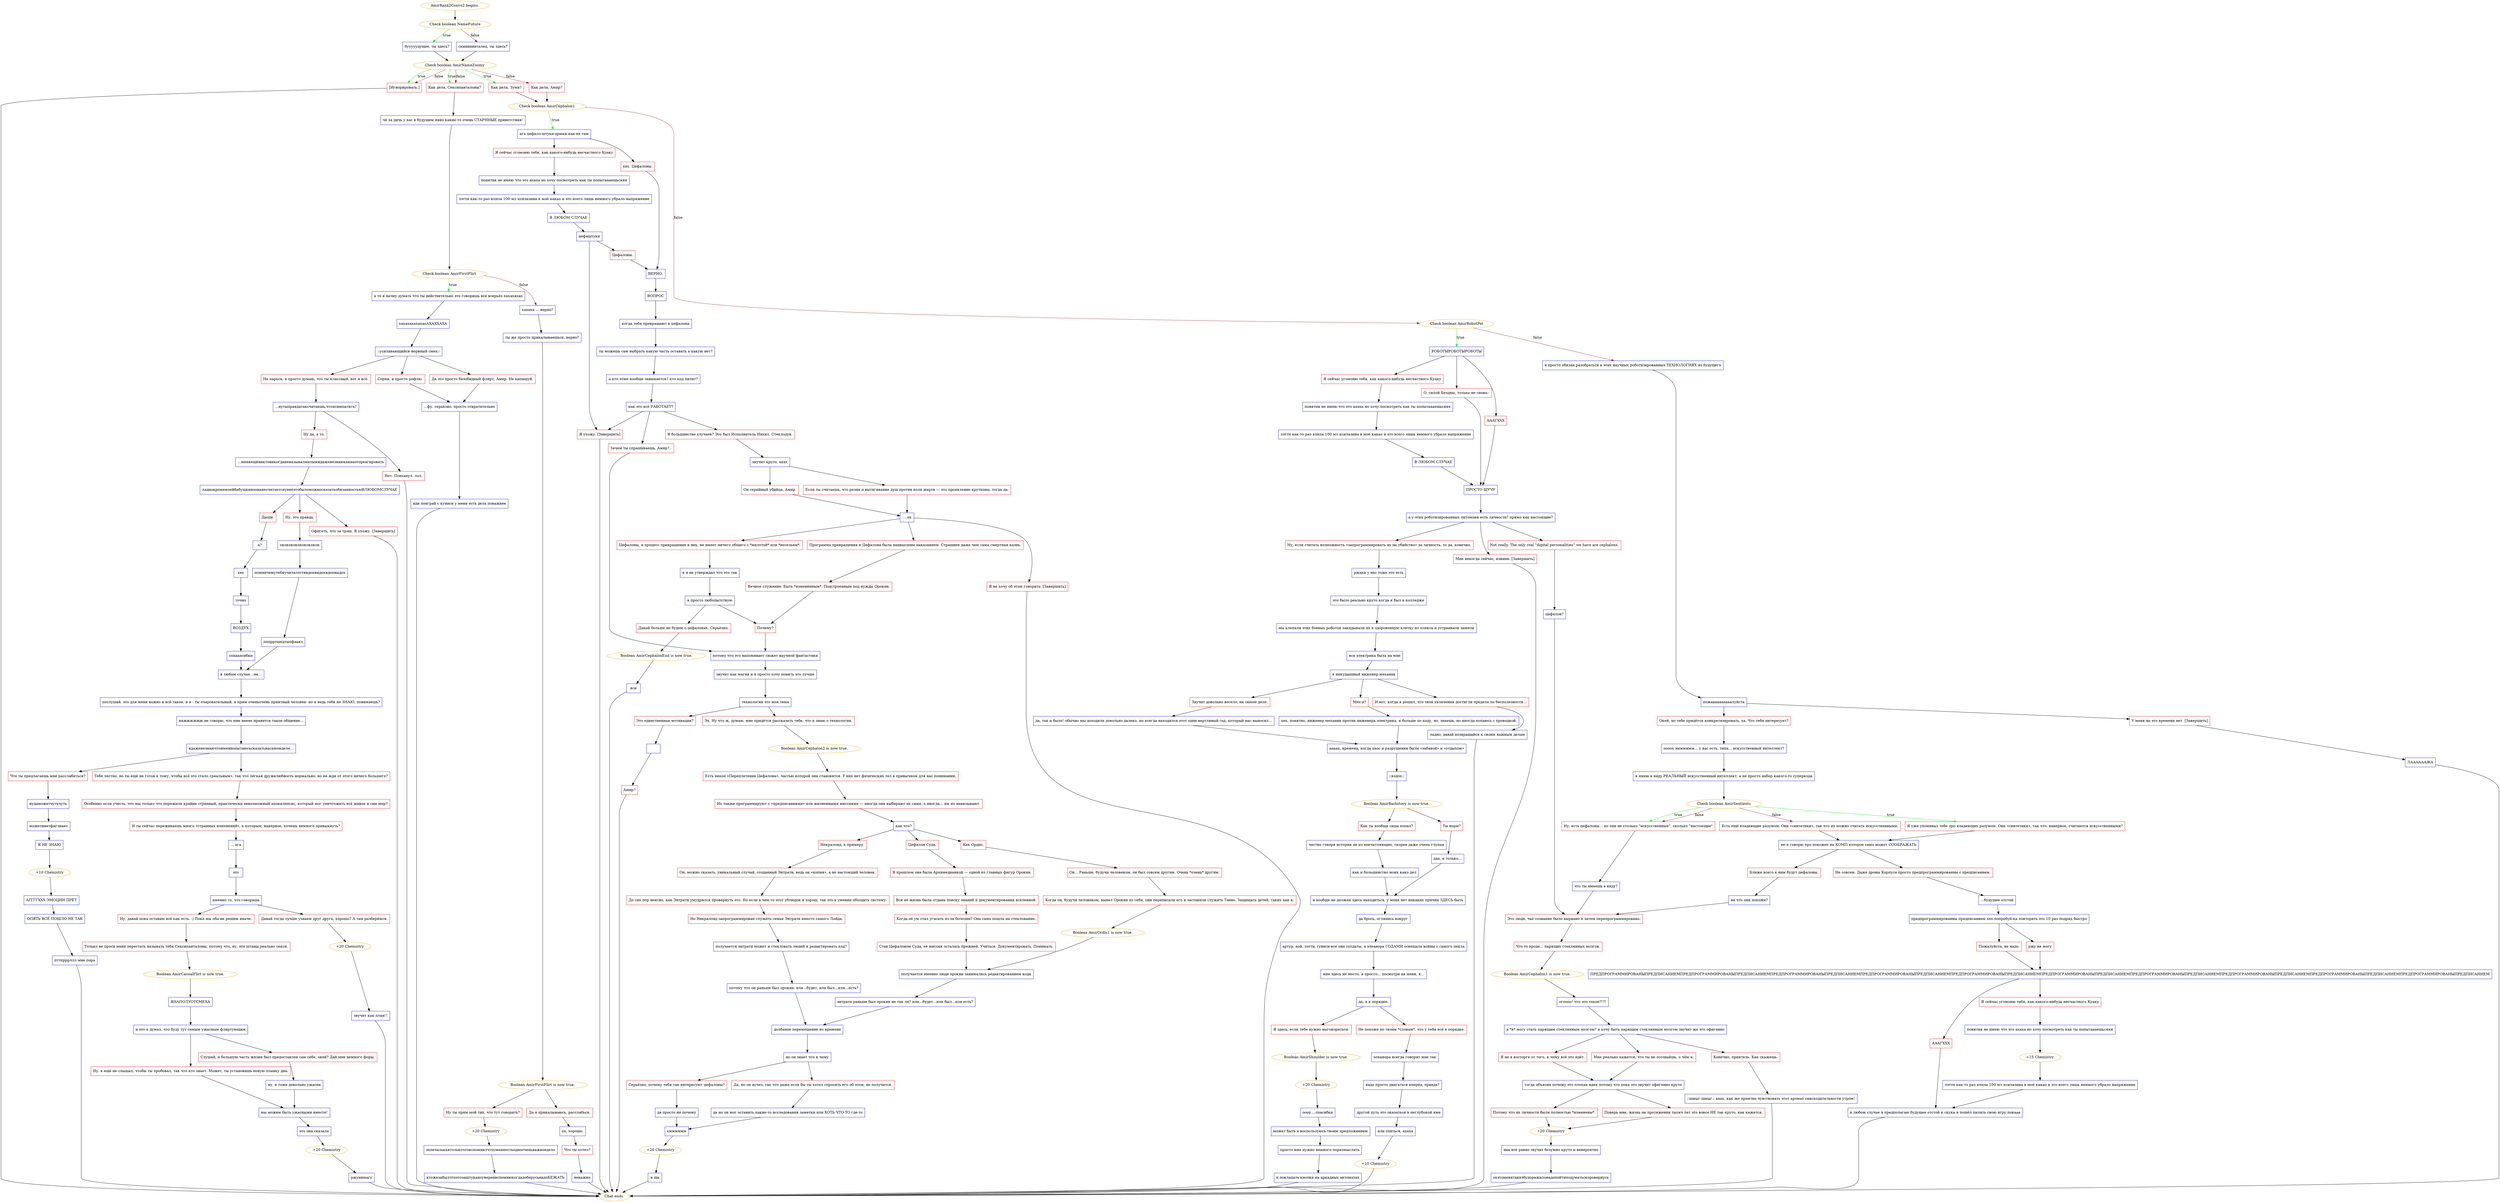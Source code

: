 digraph {
	"AmirRank2Convo2 begins." [color=orange];
		"AmirRank2Convo2 begins." -> j1555648941;
	j1555648941 [label="Check boolean NameFuture",color=orange];
		j1555648941 -> j2201507785 [label=true,color=green];
		j1555648941 -> j1050592772 [label=false,color=brown];
	j2201507785 [label="бууууудущее, ты здесь?",shape=box,color=blue];
		j2201507785 -> j3096240527;
	j1050592772 [label="cкииииииталец, ты здесь?",shape=box,color=blue];
		j1050592772 -> j3096240527;
	j3096240527 [label="Check boolean AmirNameZoomy",color=orange];
		j3096240527 -> j2869381411 [label=true,color=green];
		j3096240527 -> j3108872518 [label=true,color=green];
		j3096240527 -> j3953004255 [label=true,color=green];
		j3096240527 -> j2869381411 [label=false,color=brown];
		j3096240527 -> j3108872518 [label=false,color=brown];
		j3096240527 -> j1330544107 [label=false,color=brown];
	j2869381411 [label="[Игнорировать.]",shape=box,color=red];
		j2869381411 -> "Chat ends.";
	j3108872518 [label="Как дела, Сексипанталоны?",shape=box,color=red];
		j3108872518 -> j437186796;
	j3953004255 [label="Как дела, Зуми?",shape=box,color=red];
		j3953004255 -> j87647369;
	j1330544107 [label="Как дела, Амир?",shape=box,color=red];
		j1330544107 -> j87647369;
	"Chat ends." [color=orange];
	j437186796 [label="чё за дичь у вас в будущем явно какие-то очень СТАРННЫЕ приветствия!",shape=box,color=blue];
		j437186796 -> j1575820688;
	j87647369 [label="Check boolean AmirCephalon1",color=orange];
		j87647369 -> j2088446487 [label=true,color=green];
		j87647369 -> j1377197533 [label=false,color=brown];
	j1575820688 [label="Check boolean AmirFirstFlirt",color=orange];
		j1575820688 -> j2154076729 [label=true,color=green];
		j1575820688 -> j3207428870 [label=false,color=brown];
	j2088446487 [label="ага цефало-штуки-дрюки-как-их-там",shape=box,color=blue];
		j2088446487 -> j4182075339;
		j2088446487 -> j953700945;
	j1377197533 [label="Check boolean AmirRobotPet",color=orange];
		j1377197533 -> j729797903 [label=true,color=green];
		j1377197533 -> j2717578815 [label=false,color=brown];
	j2154076729 [label="а то я начну думать что ты действительно это говоришь всё всерьёз хахахахах",shape=box,color=blue];
		j2154076729 -> j1112060153;
	j3207428870 [label="хахаха ... верно?",shape=box,color=blue];
		j3207428870 -> j2912881164;
	j4182075339 [label="хех. Цефалоны.",shape=box,color=red];
		j4182075339 -> j2906259592;
	j953700945 [label="Я сейчас угомоню тебя, как какого-нибудь несчастного Куаку",shape=box,color=red];
		j953700945 -> j980284589;
	j729797903 [label="РОБОТЫРОБОТЫРОБОТЫ",shape=box,color=blue];
		j729797903 -> j1333938039;
		j729797903 -> j3584325728;
		j729797903 -> j1486306092;
	j2717578815 [label="я просто обязан разобраться в этих научных роботизированных ТЕХНОЛОГИЯХ из будущего",shape=box,color=blue];
		j2717578815 -> j927405510;
	j1112060153 [label="хахахахахахахАХАХХАХА",shape=box,color=blue];
		j1112060153 -> j3673338098;
	j2912881164 [label="ты же просто прикалываешься, верно?",shape=box,color=blue];
		j2912881164 -> j1496595557;
	j2906259592 [label="ВЕРНО.",shape=box,color=blue];
		j2906259592 -> j479863359;
	j980284589 [label="понятия не имею что это ахаха но хочу посмотреть как ты попытаааешьсяяя",shape=box,color=blue];
		j980284589 -> j3868038171;
	j1333938039 [label="О, силой Бездны, только не снова--",shape=box,color=red];
		j1333938039 -> j2288316092;
	j3584325728 [label="АААГХХХ",shape=box,color=red];
		j3584325728 -> j2288316092;
	j1486306092 [label="Я сейчас угомоню тебя, как какого-нибудь несчастного Куаку",shape=box,color=red];
		j1486306092 -> j1853861688;
	j927405510 [label="пожаааааааааалуйста",shape=box,color=blue];
		j927405510 -> j3227166558;
		j927405510 -> j3291972743;
	j3673338098 [label="::усиливающийся нервный смех::",shape=box,color=blue];
		j3673338098 -> j4010826050;
		j3673338098 -> j1085140515;
		j3673338098 -> j1988775130;
	j1496595557 [label="Boolean AmirFirstFlirt is now true.",color=orange];
		j1496595557 -> j2041808160;
		j1496595557 -> j4215003388;
	j479863359 [label="ВОПРОС",shape=box,color=blue];
		j479863359 -> j2177781596;
	j3868038171 [label="лэтти как-то раз влила 100 мл ксилазина в моё какао и это всего лишь немного убрало напряжение",shape=box,color=blue];
		j3868038171 -> j3564923612;
	j2288316092 [label="ПРОСТО ШУЧУ",shape=box,color=blue];
		j2288316092 -> j1050724734;
	j1853861688 [label="понятия не имею что это ахаха но хочу посмотреть как ты попытаааешьсяяя",shape=box,color=blue];
		j1853861688 -> j711219753;
	j3227166558 [label="У меня на это времени нет. [Завершить]",shape=box,color=red];
		j3227166558 -> j2246111314;
	j3291972743 [label="Окей, но тебе придётся конкретизировать, ха. Что тебя интересует?",shape=box,color=red];
		j3291972743 -> j2301292481;
	j4010826050 [label="Не парься, я просто думаю, что ты классный, вот и всё.",shape=box,color=red];
		j4010826050 -> j4097226329;
	j1085140515 [label="Сорян, я просто рофлю.",shape=box,color=red];
		j1085140515 -> j3504541677;
	j1988775130 [label="Да это просто безобидный флирт, Амир. Не кипишуй.",shape=box,color=red];
		j1988775130 -> j3504541677;
	j2041808160 [label="Ну ты прям мой тип, что тут говорить?",shape=box,color=red];
		j2041808160 -> j1329948200;
	j4215003388 [label="Да я прикалываюсь, расслабься.",shape=box,color=red];
		j4215003388 -> j1713835789;
	j2177781596 [label="когда тебя превращают в цефалона",shape=box,color=blue];
		j2177781596 -> j3240649770;
	j3564923612 [label="В ЛЮБОМ СЛУЧАЕ",shape=box,color=blue];
		j3564923612 -> j2766072146;
	j1050724734 [label="а у этих роботизированных питомцев есть личности? прямо как настоящие?",shape=box,color=blue];
		j1050724734 -> j774589985;
		j1050724734 -> j3092933720;
		j1050724734 -> j2168765386;
	j711219753 [label="лэтти как-то раз влила 100 мл ксилазина в моё какао и это всего лишь немного убрало напряжение",shape=box,color=blue];
		j711219753 -> j2387175454;
	j2246111314 [label="ЛААААААЖА",shape=box,color=blue];
		j2246111314 -> "Chat ends.";
	j2301292481 [label="оооох эмммммм... у вас есть, типа... искусственный интеллект?",shape=box,color=blue];
		j2301292481 -> j3162986982;
	j4097226329 [label="...нутыправдатаксчитаешь,чтоясимпатяга?",shape=box,color=blue];
		j4097226329 -> j1027536031;
		j4097226329 -> j1315442696;
	j3504541677 [label="...фу. серьёзно, просто отвратительно",shape=box,color=blue];
		j3504541677 -> j1006125276;
	j1329948200 [label="+20 Chemistry",color=orange];
		j1329948200 -> j1130862827;
	j1713835789 [label="ох, хорошо.",shape=box,color=blue];
		j1713835789 -> j1947282942;
	j3240649770 [label="ты можешь сам выбрать какую часть оставить а какую нет?",shape=box,color=blue];
		j3240649770 -> j2057173128;
	j2766072146 [label="цефаштуки",shape=box,color=blue];
		j2766072146 -> j1615256781;
		j2766072146 -> j4092572214;
	j774589985 [label="Not really. The only real \"digital personalities\" we have are cephalons.",shape=box,color=red];
		j774589985 -> j3319237724;
	j3092933720 [label="Ну, если считать возможность «запрограммировать их на убийство» за личность, то да, конечно.",shape=box,color=red];
		j3092933720 -> j3426258181;
	j2168765386 [label="Мне некогда сейчас, извини. [Завершить]",shape=box,color=red];
		j2168765386 -> "Chat ends.";
	j2387175454 [label="В ЛЮБОМ СЛУЧАЕ",shape=box,color=blue];
		j2387175454 -> j2288316092;
	j3162986982 [label="я имею в виду РЕАЛЬНЫЙ искусственный интеллект, а не просто набор какого-то суперкода",shape=box,color=blue];
		j3162986982 -> j3361290284;
	j1027536031 [label="Ну да, а то.",shape=box,color=red];
		j1027536031 -> j953901660;
	j1315442696 [label="Нет. Психанул. лол.",shape=box,color=red];
		j1315442696 -> "Chat ends.";
	j1006125276 [label="иди поиграй с куинси у меня есть дела поважнее",shape=box,color=blue];
		j1006125276 -> "Chat ends.";
	j1130862827 [label="эхпечалькаятолькочтовспомнилчтоуменяестьоднооченьважноедело",shape=box,color=blue];
		j1130862827 -> j2594949009;
	j1947282942 [label="Что ты хотел?",shape=box,color=red];
		j1947282942 -> j2912278618;
	j2057173128 [label="а кто этим вообще занимается? кто код пилит?",shape=box,color=blue];
		j2057173128 -> j1274282635;
	j1615256781 [label="Цефалоны.",shape=box,color=red];
		j1615256781 -> j2906259592;
	j4092572214 [label="Я ухожу. [Завершить]",shape=box,color=red];
		j4092572214 -> "Chat ends.";
	j3319237724 [label="цефалон?",shape=box,color=blue];
		j3319237724 -> j2882372497;
	j3426258181 [label="ржака у нас тоже это есть",shape=box,color=blue];
		j3426258181 -> j4150236630;
	j3361290284 [label="Check boolean AmirSentients",color=orange];
		j3361290284 -> j2305237934 [label=true,color=green];
		j3361290284 -> j3727972230 [label=true,color=green];
		j3361290284 -> j4157331239 [label=false,color=brown];
		j3361290284 -> j3727972230 [label=false,color=brown];
	j953901660 [label="...меняещёниктоникогданеназывалмилымядаженезнаюкакнаэтореагировать",shape=box,color=blue];
		j953901660 -> j2594042354;
	j2594949009 [label="ятожезабылчтоэтозаштуканоуверенвспомнюкогдадоберусьнадоБЕЖАТЬ",shape=box,color=blue];
		j2594949009 -> "Chat ends.";
	j2912278618 [label="неважно",shape=box,color=blue];
		j2912278618 -> "Chat ends.";
	j1274282635 [label="как это всё РАБОТАЕТ?",shape=box,color=blue];
		j1274282635 -> j1351722309;
		j1274282635 -> j1251652797;
		j1274282635 -> j4092572214;
	j2882372497 [label="Это люди, чьё сознание было вырвано и затем перепрограммировано.",shape=box,color=red];
		j2882372497 -> j1108861272;
	j4150236630 [label="это было реально круто когда я был в колледже",shape=box,color=blue];
		j4150236630 -> j2256105393;
	j2305237934 [label="Я уже упоминал тебе про владеющих разумом. Они «синтетики», так что, наверное, считаются искусственными?",shape=box,color=red];
		j2305237934 -> j2454623379;
	j3727972230 [label="Ну, есть цефалоны... но они не столько \"искусственные\", сколько \"настоящие\"",shape=box,color=red];
		j3727972230 -> j1195516737;
	j4157331239 [label="Есть ещё владеющие разумом. Они «синтетики», так что их можно считать искусственными.",shape=box,color=red];
		j4157331239 -> j2454623379;
	j2594042354 [label="ладнокромемоейбабушкиноонанесчитаетсяунеёэтобыломожносказатьобязанностьюВЛЮБОМСЛУЧАЕ",shape=box,color=blue];
		j2594042354 -> j3127965033;
		j2594042354 -> j1097039903;
		j2594042354 -> j163932090;
	j1351722309 [label="В большинстве случаев? Это был Исполнитель Нихил. Стеклодув.",shape=box,color=red];
		j1351722309 -> j699298639;
	j1251652797 [label="Зачем ты спрашиваешь, Амир?..",shape=box,color=red];
		j1251652797 -> j2789245922;
	j1108861272 [label="Что-то вроде... парящих стеклянных мозгов.",shape=box,color=red];
		j1108861272 -> j1172308024;
	j2256105393 [label="мы клепали этих боевых роботов закидывали их в здоровенную клетку из плекса и устраивали замесы",shape=box,color=blue];
		j2256105393 -> j1993103192;
	j2454623379 [label="не я говорю про похожее на КОМП которое само может СООБРАЖАТЬ",shape=box,color=blue];
		j2454623379 -> j3521203607;
		j2454623379 -> j412179295;
	j1195516737 [label="что ты имеешь в виду?",shape=box,color=blue];
		j1195516737 -> j2882372497;
	j3127965033 [label="Дыши.",shape=box,color=red];
		j3127965033 -> j2775328170;
	j1097039903 [label="Ну, это правда.",shape=box,color=red];
		j1097039903 -> j3578229312;
	j163932090 [label="Офигеть, что за трэш. Я ухожу. [Завершить]",shape=box,color=red];
		j163932090 -> "Chat ends.";
	j699298639 [label="звучит круто, ахах",shape=box,color=blue];
		j699298639 -> j2966932433;
		j699298639 -> j895355262;
	j2789245922 [label="потому что это напоминает сюжет научной фантастики",shape=box,color=blue];
		j2789245922 -> j529511698;
	j1172308024 [label="Boolean AmirCephalon1 is now true.",color=orange];
		j1172308024 -> j425895742;
	j1993103192 [label="вся электрика была на мне",shape=box,color=blue];
		j1993103192 -> j3675297040;
	j3521203607 [label="Ближе всего к ним будут цефалоны.",shape=box,color=red];
		j3521203607 -> j8984260;
	j412179295 [label="Не совсем. Даже дроны Корпуса просто предпрограммированны с предписанием.",shape=box,color=red];
		j412179295 -> j430158484;
	j2775328170 [label="а?",shape=box,color=blue];
		j2775328170 -> j2884088162;
	j3578229312 [label="ококококококококок",shape=box,color=blue];
		j3578229312 -> j3028395858;
	j2966932433 [label="Если ты считаешь, что резня и вытягивание душ против воли жертв — это проявление крутизны, тогда да.",shape=box,color=red];
		j2966932433 -> j2980979163;
	j895355262 [label="Он серийный убийца, Амир.",shape=box,color=red];
		j895355262 -> j2980979163;
	j529511698 [label="звучит как магия и я просто хочу понять это лучше",shape=box,color=blue];
		j529511698 -> j2817914048;
	j425895742 [label="огоооо! что это такое?!?!",shape=box,color=blue];
		j425895742 -> j502756484;
	j3675297040 [label="я никудышный инженер-механик",shape=box,color=blue];
		j3675297040 -> j224130892;
		j3675297040 -> j894188250;
		j3675297040 -> j2104442824;
	j8984260 [label="на что они похожи?",shape=box,color=blue];
		j8984260 -> j2882372497;
	j430158484 [label="...будущее отстой",shape=box,color=blue];
		j430158484 -> j1347036499;
	j2884088162 [label="хех",shape=box,color=blue];
		j2884088162 -> j1152681603;
	j3028395858 [label="помничемутебяучилалэттивдохвыдохвдохвыдох",shape=box,color=blue];
		j3028395858 -> j389280474;
	j2980979163 [label="....ох",shape=box,color=blue];
		j2980979163 -> j604521086;
		j2980979163 -> j501999392;
		j2980979163 -> j2829203304;
	j2817914048 [label="технологии это моя тема",shape=box,color=blue];
		j2817914048 -> j2924537309;
		j2817914048 -> j728437237;
	j502756484 [label="а *я* могу стать парящим стеклянным мозгом? я хочу быть парящим стеклянным мозгом звучит же это офигенно",shape=box,color=blue];
		j502756484 -> j2618470139;
		j502756484 -> j4068720894;
		j502756484 -> j1041866776;
	j224130892 [label="Мех-и?",shape=box,color=red];
		j224130892 -> j188273479;
	j894188250 [label="Звучит довольно весело, на самом деле.",shape=box,color=red];
		j894188250 -> j2413615445;
	j2104442824 [label="И вот, когда я решил, что твои увлечения достигли предела по бесполезности...",shape=box,color=red];
		j2104442824 -> j2950611823;
	j1347036499 [label="предпрограммированны предписанием хех попробуй-ка повторить это 10 раз подряд быстро",shape=box,color=blue];
		j1347036499 -> j2621137525;
		j1347036499 -> j4223763482;
	j1152681603 [label="точно",shape=box,color=blue];
		j1152681603 -> j2705482646;
	j389280474 [label="пппрртшпдтыофаьвл",shape=box,color=blue];
		j389280474 -> j3857581160;
	j604521086 [label="Цефалоны, и процесс превращения в них, не имеет ничего общего с *милотой* или *весельем*.",shape=box,color=red];
		j604521086 -> j1804553689;
	j501999392 [label="Я не хочу об этом говорить. [Завершить]",shape=box,color=red];
		j501999392 -> "Chat ends.";
	j2829203304 [label="Программа превращения в Цефалона была наивысшим наказанием. Страшнее даже чем сама смертная казнь.",shape=box,color=red];
		j2829203304 -> j4021081733;
	j2924537309 [label="Это единственная мотивация?",shape=box,color=red];
		j2924537309 -> j2487862100;
	j728437237 [label="Эх. Ну что ж, думаю, мне придётся рассказать тебе, что я знаю о технологии.",shape=box,color=red];
		j728437237 -> j1179524938;
	j2618470139 [label="Я не в восторге от того, к чему всё это идёт.",shape=box,color=red];
		j2618470139 -> j3185495097;
	j4068720894 [label="Мне реально кажется, что ты не осознаёшь, о чём я.",shape=box,color=red];
		j4068720894 -> j3185495097;
	j1041866776 [label="Конечно, приятель. Как скажешь.",shape=box,color=red];
		j1041866776 -> j3702307322;
	j188273479 [label="хех, понятно, инженер механик против инженера электрика. я больше по коду, но, знаешь, но иногда копаюсь с проводкой.",shape=box,color=blue];
		j188273479 -> j833295846;
	j2413615445 [label="да, так и было! обычно мы доходили довольно далеко. но всегда находился этот один вертлявый гад, который нас выносил...",shape=box,color=blue];
		j2413615445 -> j833295846;
	j2950611823 [label="ладно, давай возвращайся к своим важным делам",shape=box,color=blue];
		j2950611823 -> "Chat ends.";
	j2621137525 [label="ржу не могу",shape=box,color=red];
		j2621137525 -> j988553274;
	j4223763482 [label="Пожалуйста, не надо.",shape=box,color=red];
		j4223763482 -> j988553274;
	j2705482646 [label="ВОЗДУХ",shape=box,color=blue];
		j2705482646 -> j3087083839;
	j3857581160 [label="в любом случае...эм...",shape=box,color=blue];
		j3857581160 -> j217090461;
	j1804553689 [label="я и не утверждал что это так",shape=box,color=blue];
		j1804553689 -> j609494143;
	j4021081733 [label="Вечное служение. Быть *изменённым*. Подстроенным под нужды Орокин.",shape=box,color=red];
		j4021081733 -> j1971540960;
	j2487862100 [label="  ",shape=box,color=blue];
		j2487862100 -> j1058162517;
	j1179524938 [label="Boolean AmirCephalon2 is now true.",color=orange];
		j1179524938 -> j1919501592;
	j3185495097 [label="тогда объясни почему это плохая идея потому что пока это звучит офигенно круто",shape=box,color=blue];
		j3185495097 -> j225630411;
		j3185495097 -> j3656020449;
	j3702307322 [label="::шмыг-шмыг:: ааах, как же приятно чувствовать этот аромат снисходительности утром!",shape=box,color=blue];
		j3702307322 -> "Chat ends.";
	j833295846 [label="аааах, времена, когда хаос и разрушения были «забавой» и «отдыхом»",shape=box,color=blue];
		j833295846 -> j2392707025;
	j988553274 [label="ПРЕДПРОГРАММИРОВАНЫПРЕДПИСАНИЕМПРЕДПРОГРАММИРОВАНЫПРЕДПИСАНИЕМПРЕДПРОГРАММИРОВАНЫПРЕДПИСАНИЕМПРЕДПРОГРАММИРОВАНЫПРЕДПИСАНИЕМПРЕДПРОГРАММИРОВАНЫПРЕДПИСАНИЕМПРЕДПРОГРАММИРОВАНЫПРЕДПИСАНИЕМПРЕДПРОГРАММИРОВАНЫПРЕДПИСАНИЕМПРЕДПРОГРАММИРОВАНЫПРЕДПИСАНИЕМПРЕДПРОГРАММИРОВАНЫПРЕДПИСАНИЕМПРЕДПРОГРАММИРОВАНЫПРЕДПИСАНИЕМ",shape=box,color=blue];
		j988553274 -> j1249663066;
		j988553274 -> j2827166655;
	j3087083839 [label="спаааасибки",shape=box,color=blue];
		j3087083839 -> j3857581160;
	j217090461 [label="послушай. это для меня важно и всё такое, и я - ты очаровательный, и прям оченьочень приятный человек- но я ведь тебя не ЗНАЮ, понимаешь?",shape=box,color=blue];
		j217090461 -> j2788623510;
	j609494143 [label="я просто любопытствую",shape=box,color=blue];
		j609494143 -> j1971540960;
		j609494143 -> j752934732;
	j1971540960 [label="Почему?",shape=box,color=red];
		j1971540960 -> j2789245922;
	j1058162517 [label="Амир?",shape=box,color=red];
		j1058162517 -> "Chat ends.";
	j1919501592 [label="Есть некое «Переплетение Цефалона», частью которой они становятся. У них нет физических тел в привычном для нас понимании.",shape=box,color=red];
		j1919501592 -> j2731479765;
	j225630411 [label="Потому что их личности были полностью *изменены*.",shape=box,color=red];
		j225630411 -> j2333351610;
	j3656020449 [label="Поверь мне, жизнь на протяжении тысяч лет это вовсе НЕ так круто, как кажется.",shape=box,color=red];
		j3656020449 -> j2333351610;
	j2392707025 [label="::вздох::",shape=box,color=blue];
		j2392707025 -> j2341517216;
	j1249663066 [label="Я сейчас угомоню тебя, как какого-нибудь несчастного Куаку",shape=box,color=red];
		j1249663066 -> j3570430625;
	j2827166655 [label="АААГХХХ",shape=box,color=red];
		j2827166655 -> j2969286156;
	j2788623510 [label="яяжжжжжж не говорю, что мне нееее нравится такое общение...",shape=box,color=blue];
		j2788623510 -> j21128855;
	j752934732 [label="Давай больше не будем о цефалонах. Серьёзно.",shape=box,color=red];
		j752934732 -> j703844919;
	j2731479765 [label="Их также программируют с «предписаниями» или жизненными миссиями — иногда они выбирают их сами, а иногда... им их навязывают.",shape=box,color=red];
		j2731479765 -> j2656687110;
	j2333351610 [label="+20 Chemistry",color=orange];
		j2333351610 -> j2080663944;
	j2341517216 [label="Boolean AmirBackstory is now true.",color=orange];
		j2341517216 -> j633506635;
		j2341517216 -> j594072101;
	j3570430625 [label="понятия не имею что это ахаха но хочу посмотреть как ты попытаааешьсяяя",shape=box,color=blue];
		j3570430625 -> j1553235286;
	j2969286156 [label="в любом случае я предполагаю будущее отстой и скука я пошёл пилить свою игру покааа",shape=box,color=blue];
		j2969286156 -> "Chat ends.";
	j21128855 [label="ядаженезнаючтоименнопытаюсьсказатьнасамомделе...",shape=box,color=blue];
		j21128855 -> j2590871223;
		j21128855 -> j4141007650;
	j703844919 [label="Boolean AmirCephalonEnd is now true.",color=orange];
		j703844919 -> j3995611509;
	j2656687110 [label="как что?",shape=box,color=blue];
		j2656687110 -> j3337419210;
		j2656687110 -> j1826587297;
		j2656687110 -> j2664569056;
	j2080663944 [label="неа всё равно звучит безумно круто и невероятно",shape=box,color=blue];
		j2080663944 -> j973343745;
	j633506635 [label="Ты норм?",shape=box,color=red];
		j633506635 -> j3637974524;
	j594072101 [label="Как ты вообще сюда попал?",shape=box,color=red];
		j594072101 -> j2384323604;
	j1553235286 [label="+15 Chemistry",color=orange];
		j1553235286 -> j2210545920;
	j2590871223 [label="Тебе лестно, но ты ещё не готов к тому, чтобы всё это стало «реальным», так что лёгкая дружелюбность нормально, но не жди от этого ничего большего?",shape=box,color=red];
		j2590871223 -> j433535432;
	j4141007650 [label="Что ты предлагаешь мне расслабиться?",shape=box,color=red];
		j4141007650 -> j495771878;
	j3995611509 [label="ясн",shape=box,color=blue];
		j3995611509 -> "Chat ends.";
	j3337419210 [label="Как Ордис.",shape=box,color=red];
		j3337419210 -> j1057904174;
	j1826587297 [label="Цефалон Суда.",shape=box,color=red];
		j1826587297 -> j2265001080;
	j2664569056 [label="Некралоид, к примеру.",shape=box,color=red];
		j2664569056 -> j254389899;
	j973343745 [label="охэтоменятаквзбудоражилонадопойтиподуматьскоровернусь",shape=box,color=blue];
		j973343745 -> "Chat ends.";
	j3637974524 [label="даа, я только...",shape=box,color=blue];
		j3637974524 -> j206283460;
	j2384323604 [label="честно говоря история не из впечатляющих, скорее даже очень глупая",shape=box,color=blue];
		j2384323604 -> j4099629930;
	j2210545920 [label="лэтти как-то раз влила 100 мл ксилазина в моё какао и это всего лишь немного убрало напряжение",shape=box,color=blue];
		j2210545920 -> j2969286156;
	j433535432 [label="Особенно если учесть, что мы только что пережили крайне странный, практически невозможный апокалипсис, который мог уничтожить всё живое и сам мир?",shape=box,color=red];
		j433535432 -> j1678025261;
	j495771878 [label="нудаможетчутьчуть",shape=box,color=blue];
		j495771878 -> j590070102;
	j1057904174 [label="Он... Раньше, будучи человеком, он был совсем другим. Очень *очень* другим.",shape=box,color=red];
		j1057904174 -> j3896108476;
	j2265001080 [label="В прошлом она была Архимедианкой — одной из главных фигур Орокин.",shape=box,color=red];
		j2265001080 -> j679072828;
	j254389899 [label="Он, можно сказать, уникальный случай, созданный Энтрати, ведь он «копия», а не настоящий человек.",shape=box,color=red];
		j254389899 -> j3856730069;
	j206283460 [label="я вообще не должен здесь находиться, у меня нет никаких причин ЗДЕСЬ быть",shape=box,color=blue];
		j206283460 -> j2831352833;
	j4099629930 [label="как и большинство моих како дел",shape=box,color=blue];
		j4099629930 -> j206283460;
	j1678025261 [label="И ты сейчас переживаешь много «странных изменений», к которым, наверное, хочешь немного привыкнуть?",shape=box,color=red];
		j1678025261 -> j1379427499;
	j590070102 [label="можетинетфигзнает",shape=box,color=blue];
		j590070102 -> j1465420629;
	j3896108476 [label="Когда он, будучи человеком, вывел Орокин из себя, они переписали его и заставили служить Тэнно. Защищать детей, таких как я.",shape=box,color=red];
		j3896108476 -> j4174316544;
	j679072828 [label="Вся её жизнь была отдана поиску знаний и документировании вселенной.",shape=box,color=red];
		j679072828 -> j2262279682;
	j3856730069 [label="До сих пор неясно, как Энтрати умудрился провернуть это. Но если в чем-то этот ублюдок и хорош, так это в умении обходить систему.",shape=box,color=red];
		j3856730069 -> j2383130189;
	j2831352833 [label="да брось, оглянись вокруг",shape=box,color=blue];
		j2831352833 -> j550360531;
	j1379427499 [label="... ага",shape=box,color=blue];
		j1379427499 -> j3549751010;
	j1465420629 [label="Я НЕ ЗНАЮ",shape=box,color=blue];
		j1465420629 -> j1918882750;
	j4174316544 [label="Boolean AmirOrdis1 is now true.",color=orange];
		j4174316544 -> j238124997;
	j2262279682 [label="Когда её ум стал угасать из-за болезни? Она сама пошла на стеклование.",shape=box,color=red];
		j2262279682 -> j517796647;
	j2383130189 [label="Но Некралоид запрограммирован служить семье Энтрати вместо самого Лойда.",shape=box,color=red];
		j2383130189 -> j3005038781;
	j550360531 [label="артур, аой, лэтти, rуинси-все они солдаты, а элеанора ГОДАМИ освещала войны с самого пекла",shape=box,color=blue];
		j550360531 -> j368872679;
	j3549751010 [label="это",shape=box,color=blue];
		j3549751010 -> j4092685517;
	j1918882750 [label="+10 Chemistry",color=orange];
		j1918882750 -> j304440316;
	j238124997 [label="получается именно люди орокин занимались редактированием кода",shape=box,color=blue];
		j238124997 -> j3768122868;
	j517796647 [label="Став Цефалоном Суда, её миссия осталась прежней. Учиться. Документировать. Понимать.",shape=box,color=red];
		j517796647 -> j238124997;
	j3005038781 [label="получается энтрати может и стекловать людей и редактировать код?",shape=box,color=blue];
		j3005038781 -> j2290218002;
	j368872679 [label="мне здесь не место, я просто... посмотри на меня, я...",shape=box,color=blue];
		j368872679 -> j3283903435;
	j4092685517 [label="именно то, что говоришь",shape=box,color=blue];
		j4092685517 -> j3297662437;
		j4092685517 -> j2005131030;
	j304440316 [label="АГГГГХХХ ЭМОЦИИ ПРЁТ",shape=box,color=blue];
		j304440316 -> j344272041;
	j3768122868 [label="энтрати раньше был орокин не так ли? или...будет...или был...или есть?",shape=box,color=blue];
		j3768122868 -> j2058119727;
	j2290218002 [label="потому что он раньше был орокин. или...будет, или был...или...есть?",shape=box,color=blue];
		j2290218002 -> j2058119727;
	j3283903435 [label="да, я в порядке.",shape=box,color=blue];
		j3283903435 -> j1135536086;
		j3283903435 -> j799485499;
	j3297662437 [label="Давай тогда лучше узнаем друг друга, хорошо? А там разберёмся.",shape=box,color=red];
		j3297662437 -> j2895099853;
	j2005131030 [label="Ну, давай пока оставим всё как есть. :) Пока мы оба не решим иначе.",shape=box,color=red];
		j2005131030 -> j1439167794;
	j344272041 [label="ОПЯТЬ ВСЁ ПОШЛО НЕ ТАК",shape=box,color=blue];
		j344272041 -> j3884164638;
	j2058119727 [label="долбаное перемещение во времени",shape=box,color=blue];
		j2058119727 -> j6958080;
	j1135536086 [label="Я здесь, если тебе нужно выговориться.",shape=box,color=red];
		j1135536086 -> j2072064218;
	j799485499 [label="Не похоже по твоим *словам*, что у тебя всё в порядке.",shape=box,color=red];
		j799485499 -> j2913133986;
	j2895099853 [label="+20 Chemistry",color=orange];
		j2895099853 -> j2019033803;
	j1439167794 [label="Только не проси меня перестать называть тебя Сексипанталоны, потому что, ну, эти штаны реально секси.",shape=box,color=red];
		j1439167794 -> j3780798944;
	j3884164638 [label="пттпрррллл мне пора",shape=box,color=blue];
		j3884164638 -> "Chat ends.";
	j6958080 [label="но он знает что к чему",shape=box,color=blue];
		j6958080 -> j4211992924;
		j6958080 -> j2796652508;
	j2072064218 [label="Boolean AmirShoulder is now true.",color=orange];
		j2072064218 -> j4120932350;
	j2913133986 [label="элеанора всегда говорит мне так",shape=box,color=blue];
		j2913133986 -> j1290070880;
	j2019033803 [label="звучит как план!!",shape=box,color=blue];
		j2019033803 -> "Chat ends.";
	j3780798944 [label="Boolean AmirCasualFlirt is now true.",color=orange];
		j3780798944 -> j1782094735;
	j4211992924 [label="Да, но он исчез, так что даже если бы ты хотел спросить его об этом, не получится.",shape=box,color=red];
		j4211992924 -> j1286339276;
	j2796652508 [label="Серьёзно, почему тебя так интересуют цефалоны?",shape=box,color=red];
		j2796652508 -> j4080651737;
	j4120932350 [label="+20 Chemistry",color=orange];
		j4120932350 -> j2370674052;
	j1290070880 [label="надо просто двигаться вперёд, правда?",shape=box,color=blue];
		j1290070880 -> j1455539964;
	j1782094735 [label="ЯНАПОЛУОТСМЕХА",shape=box,color=blue];
		j1782094735 -> j2215941672;
	j1286339276 [label="да но он мог оставить какие-то исследования заметки или ХОТЬ ЧТО-ТО где-то",shape=box,color=blue];
		j1286339276 -> j349221164;
	j4080651737 [label="да просто ни почему",shape=box,color=blue];
		j4080651737 -> j349221164;
	j2370674052 [label="оооу....спасибки",shape=box,color=blue];
		j2370674052 -> j3729220245;
	j1455539964 [label="другой путь это оказаться в неглубокой яме",shape=box,color=blue];
		j1455539964 -> j443468194;
	j2215941672 [label="и это я думал, что буду тут самым ужасным флиртующим",shape=box,color=blue];
		j2215941672 -> j1553961601;
		j2215941672 -> j2553454745;
	j349221164 [label="хмммммм",shape=box,color=blue];
		j349221164 -> j855525633;
	j3729220245 [label="может быть я воспользуюсь твоим предложением",shape=box,color=blue];
		j3729220245 -> j4028081029;
	j443468194 [label="или спиться, ахаха",shape=box,color=blue];
		j443468194 -> j1933300832;
	j1553961601 [label="Ну, я ещё не слышал, чтобы ты пробовал, так что кто знает. Может, ты установишь новую планку дна.",shape=box,color=red];
		j1553961601 -> j3027644156;
	j2553454745 [label="Слушай, я большую часть жизни был предоставлен сам себе, окей? Дай мне немного форы.",shape=box,color=red];
		j2553454745 -> j3068421927;
	j855525633 [label="+20 Chemistry",color=orange];
		j855525633 -> j3228133328;
	j4028081029 [label="просто мне нужно немного поразмыслить",shape=box,color=blue];
		j4028081029 -> j2213522974;
	j1933300832 [label="+10 Chemistry",color=orange];
		j1933300832 -> "Chat ends.";
	j3027644156 [label="мы можем быть ужасными вместе!",shape=box,color=blue];
		j3027644156 -> j780034201;
	j3068421927 [label="ну, я тоже довольно ужасен",shape=box,color=blue];
		j3068421927 -> j3027644156;
	j3228133328 [label="я ща",shape=box,color=blue];
		j3228133328 -> "Chat ends.";
	j2213522974 [label="и поклацать кнопки на аркадных автоматах",shape=box,color=blue];
		j2213522974 -> "Chat ends.";
	j780034201 [label="это она сказала",shape=box,color=blue];
		j780034201 -> j4056500562;
	j4056500562 [label="+20 Chemistry",color=orange];
		j4056500562 -> j3099210157;
	j3099210157 [label="ржунимагу",shape=box,color=blue];
		j3099210157 -> "Chat ends.";
}